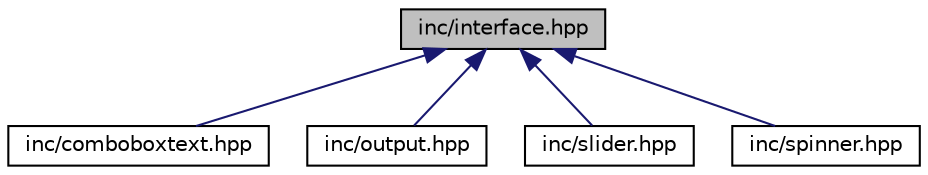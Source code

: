 digraph "inc/interface.hpp"
{
  edge [fontname="Helvetica",fontsize="10",labelfontname="Helvetica",labelfontsize="10"];
  node [fontname="Helvetica",fontsize="10",shape=record];
  Node1 [label="inc/interface.hpp",height=0.2,width=0.4,color="black", fillcolor="grey75", style="filled", fontcolor="black"];
  Node1 -> Node2 [dir="back",color="midnightblue",fontsize="10",style="solid",fontname="Helvetica"];
  Node2 [label="inc/comboboxtext.hpp",height=0.2,width=0.4,color="black", fillcolor="white", style="filled",URL="$comboboxtext_8hpp.html",tooltip="The class definition file for the comboboxtext class. "];
  Node1 -> Node3 [dir="back",color="midnightblue",fontsize="10",style="solid",fontname="Helvetica"];
  Node3 [label="inc/output.hpp",height=0.2,width=0.4,color="black", fillcolor="white", style="filled",URL="$output_8hpp.html",tooltip="The class definition file for the output class. "];
  Node1 -> Node4 [dir="back",color="midnightblue",fontsize="10",style="solid",fontname="Helvetica"];
  Node4 [label="inc/slider.hpp",height=0.2,width=0.4,color="black", fillcolor="white", style="filled",URL="$slider_8hpp.html",tooltip="The class definition file for the slider class. "];
  Node1 -> Node5 [dir="back",color="midnightblue",fontsize="10",style="solid",fontname="Helvetica"];
  Node5 [label="inc/spinner.hpp",height=0.2,width=0.4,color="black", fillcolor="white", style="filled",URL="$spinner_8hpp.html",tooltip="The class definition file for the spinner class. "];
}
